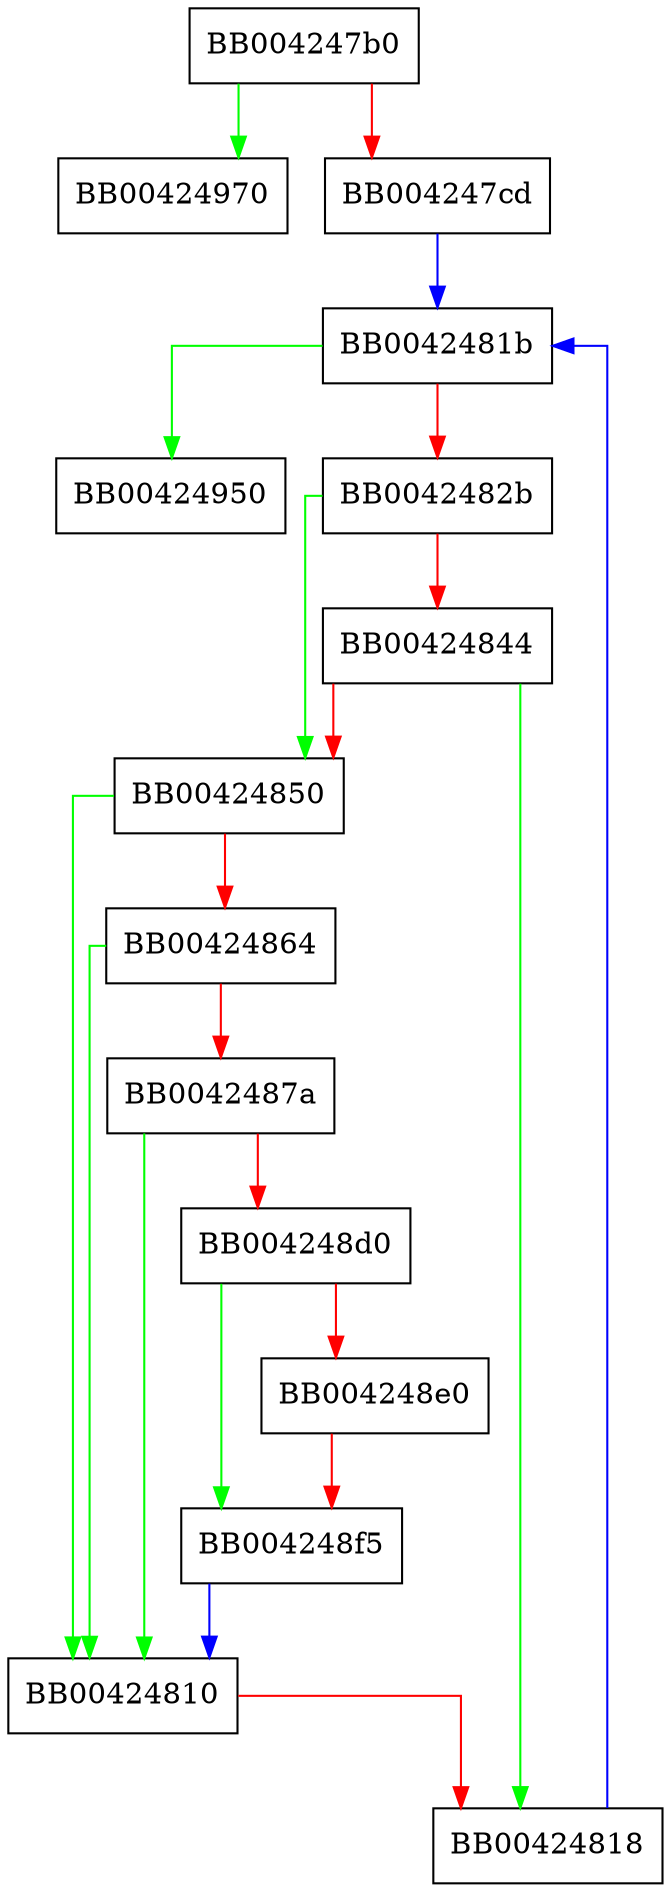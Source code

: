 digraph list_kdfs {
  node [shape="box"];
  graph [splines=ortho];
  BB004247b0 -> BB00424970 [color="green"];
  BB004247b0 -> BB004247cd [color="red"];
  BB004247cd -> BB0042481b [color="blue"];
  BB00424810 -> BB00424818 [color="red"];
  BB00424818 -> BB0042481b [color="blue"];
  BB0042481b -> BB00424950 [color="green"];
  BB0042481b -> BB0042482b [color="red"];
  BB0042482b -> BB00424850 [color="green"];
  BB0042482b -> BB00424844 [color="red"];
  BB00424844 -> BB00424818 [color="green"];
  BB00424844 -> BB00424850 [color="red"];
  BB00424850 -> BB00424810 [color="green"];
  BB00424850 -> BB00424864 [color="red"];
  BB00424864 -> BB00424810 [color="green"];
  BB00424864 -> BB0042487a [color="red"];
  BB0042487a -> BB00424810 [color="green"];
  BB0042487a -> BB004248d0 [color="red"];
  BB004248d0 -> BB004248f5 [color="green"];
  BB004248d0 -> BB004248e0 [color="red"];
  BB004248e0 -> BB004248f5 [color="red"];
  BB004248f5 -> BB00424810 [color="blue"];
}